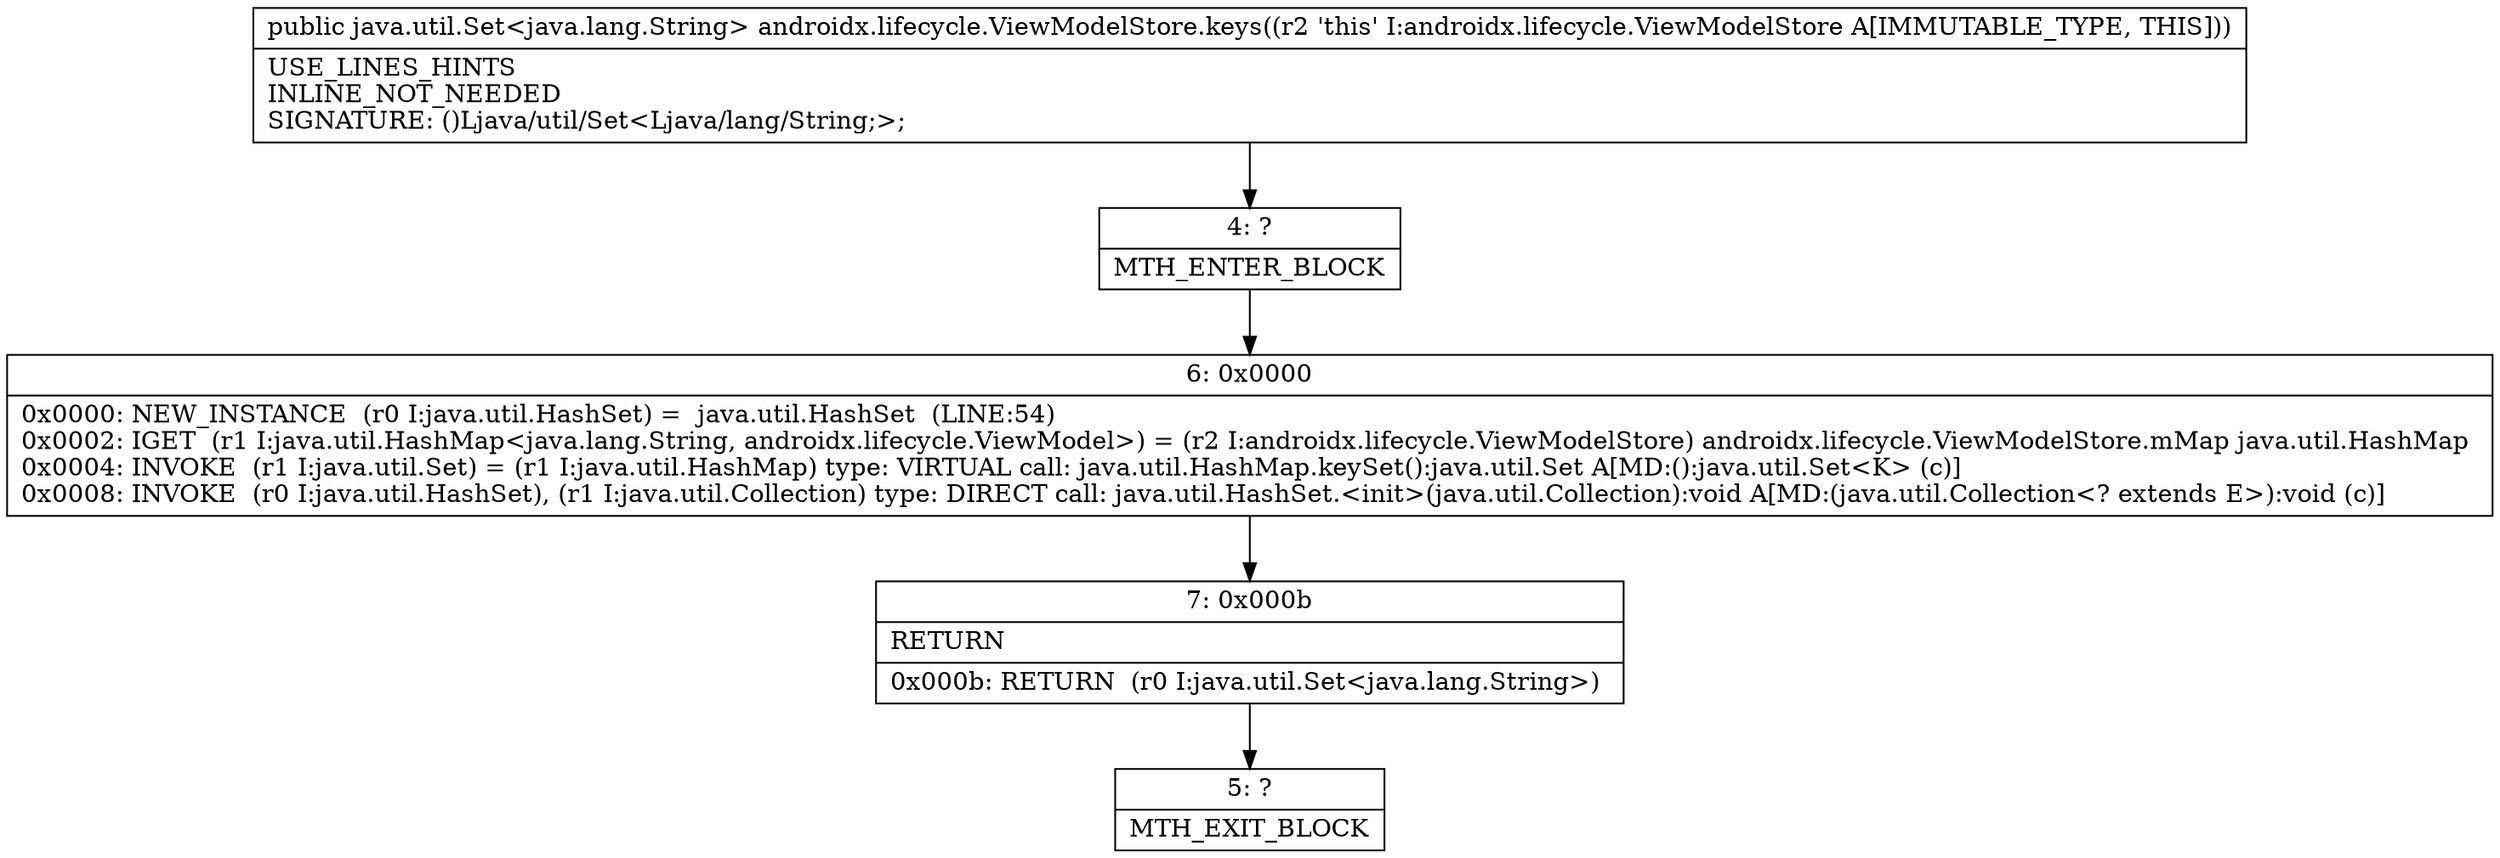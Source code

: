 digraph "CFG forandroidx.lifecycle.ViewModelStore.keys()Ljava\/util\/Set;" {
Node_4 [shape=record,label="{4\:\ ?|MTH_ENTER_BLOCK\l}"];
Node_6 [shape=record,label="{6\:\ 0x0000|0x0000: NEW_INSTANCE  (r0 I:java.util.HashSet) =  java.util.HashSet  (LINE:54)\l0x0002: IGET  (r1 I:java.util.HashMap\<java.lang.String, androidx.lifecycle.ViewModel\>) = (r2 I:androidx.lifecycle.ViewModelStore) androidx.lifecycle.ViewModelStore.mMap java.util.HashMap \l0x0004: INVOKE  (r1 I:java.util.Set) = (r1 I:java.util.HashMap) type: VIRTUAL call: java.util.HashMap.keySet():java.util.Set A[MD:():java.util.Set\<K\> (c)]\l0x0008: INVOKE  (r0 I:java.util.HashSet), (r1 I:java.util.Collection) type: DIRECT call: java.util.HashSet.\<init\>(java.util.Collection):void A[MD:(java.util.Collection\<? extends E\>):void (c)]\l}"];
Node_7 [shape=record,label="{7\:\ 0x000b|RETURN\l|0x000b: RETURN  (r0 I:java.util.Set\<java.lang.String\>) \l}"];
Node_5 [shape=record,label="{5\:\ ?|MTH_EXIT_BLOCK\l}"];
MethodNode[shape=record,label="{public java.util.Set\<java.lang.String\> androidx.lifecycle.ViewModelStore.keys((r2 'this' I:androidx.lifecycle.ViewModelStore A[IMMUTABLE_TYPE, THIS]))  | USE_LINES_HINTS\lINLINE_NOT_NEEDED\lSIGNATURE: ()Ljava\/util\/Set\<Ljava\/lang\/String;\>;\l}"];
MethodNode -> Node_4;Node_4 -> Node_6;
Node_6 -> Node_7;
Node_7 -> Node_5;
}

